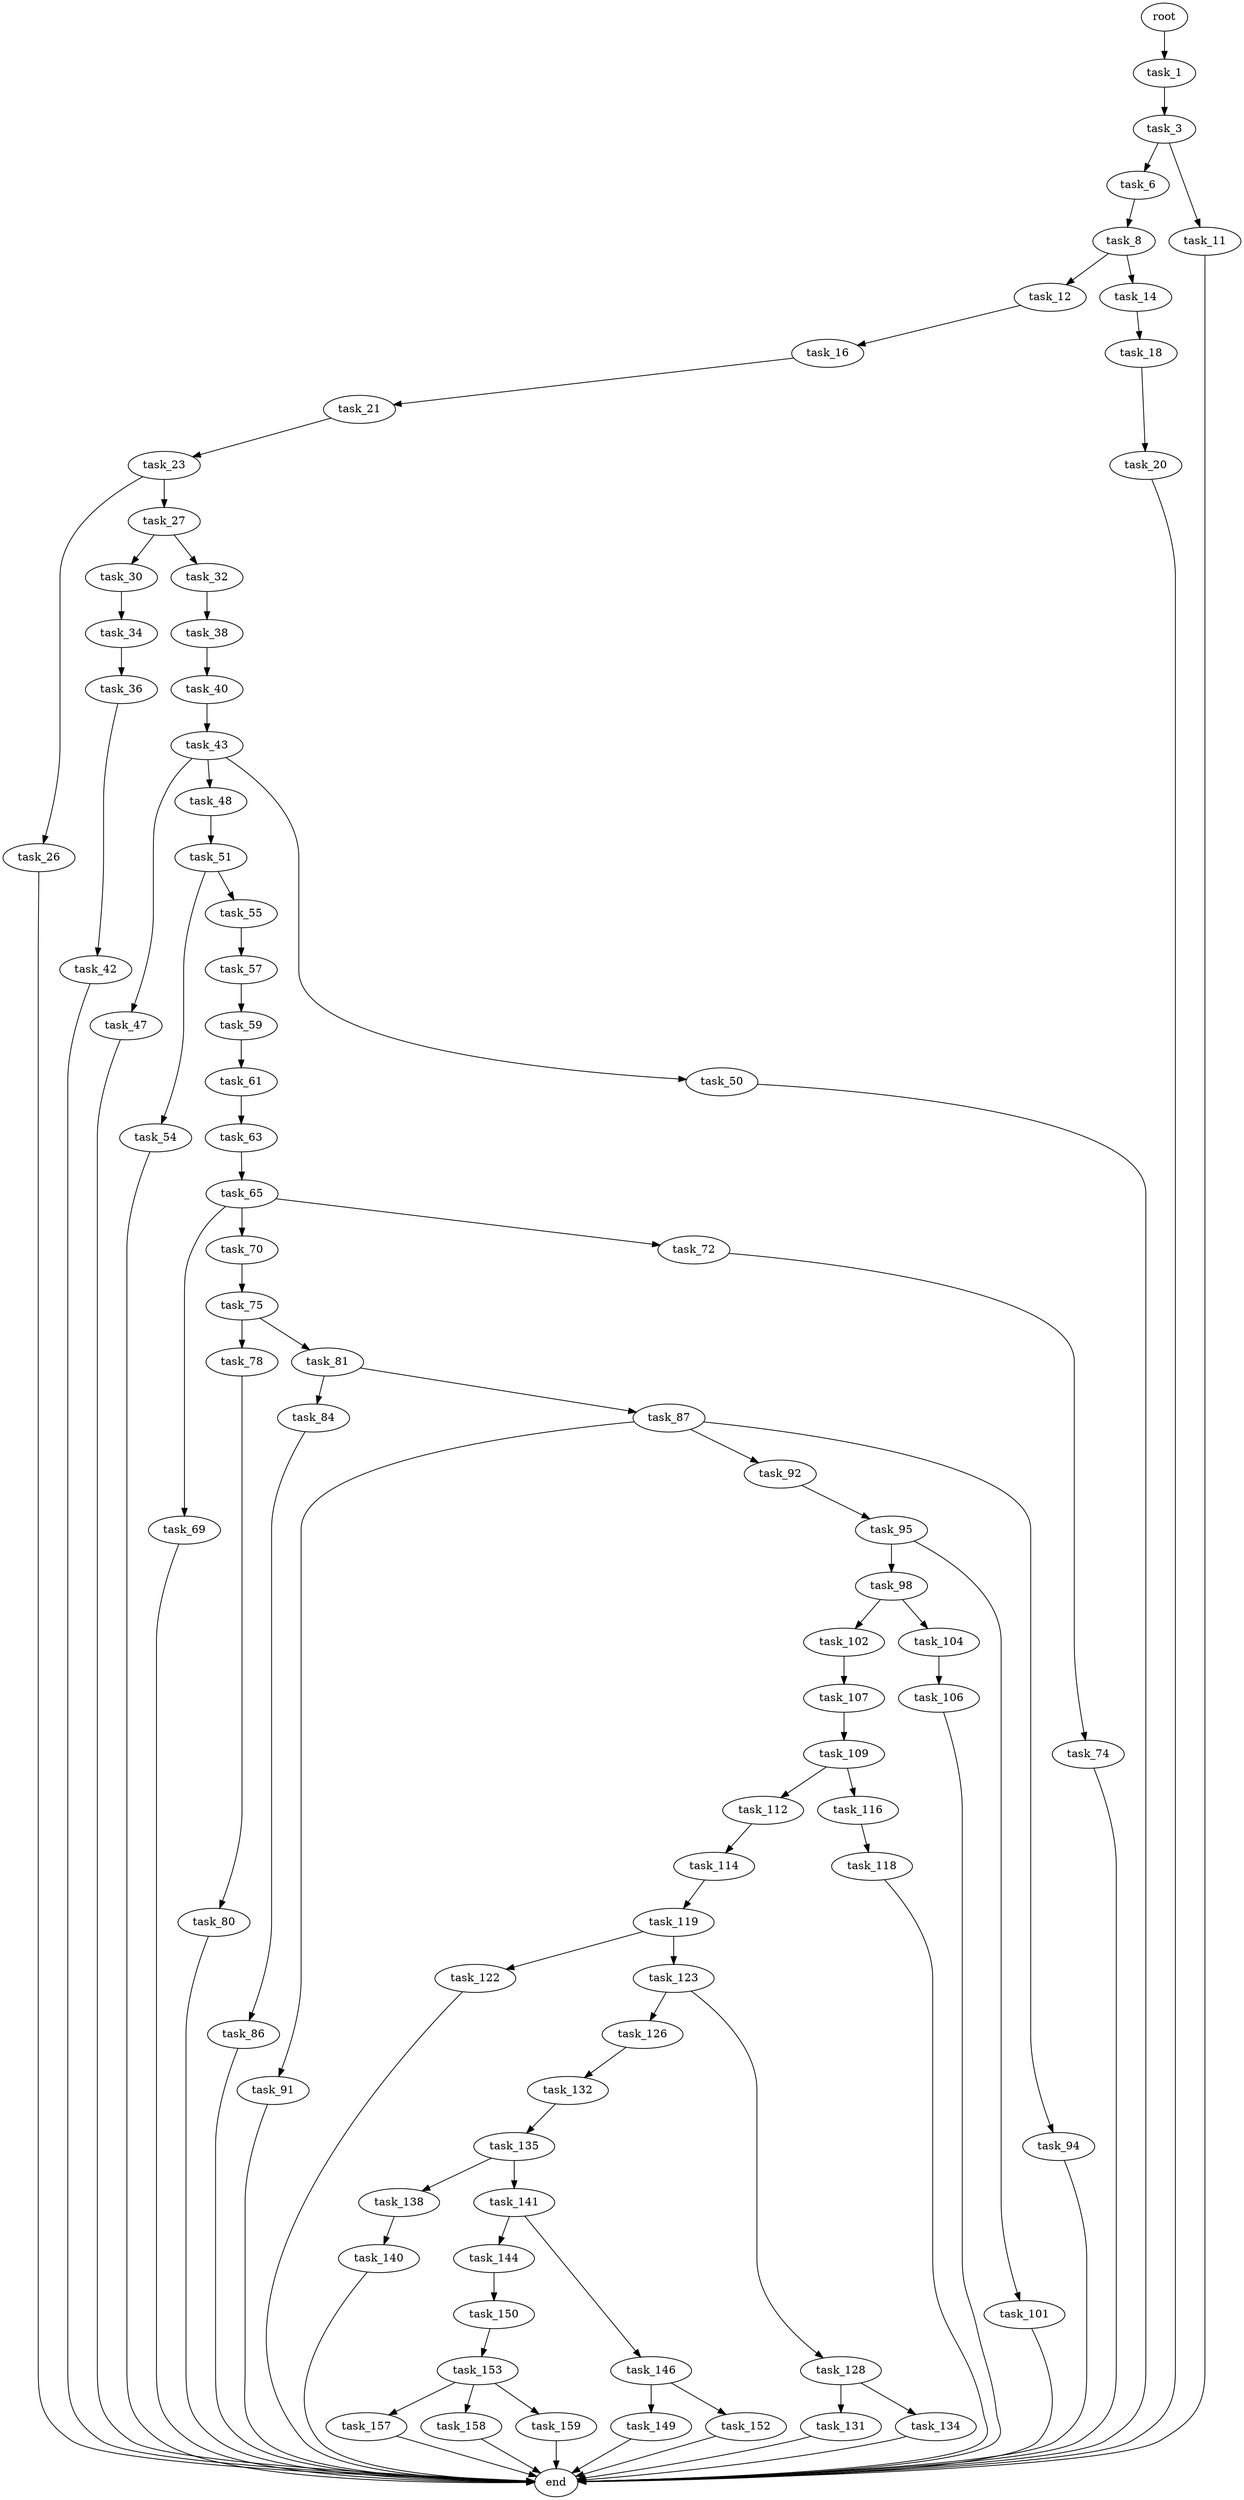 digraph G {
  root [size="0.000000"];
  task_1 [size="68719476736.000000"];
  task_3 [size="9061014036.000000"];
  task_6 [size="8350370090.000000"];
  task_8 [size="2301715461.000000"];
  task_11 [size="3615122562.000000"];
  task_12 [size="46143003440.000000"];
  task_14 [size="2059517950.000000"];
  task_16 [size="33756555353.000000"];
  task_18 [size="1443639989.000000"];
  task_20 [size="18954279320.000000"];
  task_21 [size="662781869759.000000"];
  task_23 [size="28991029248.000000"];
  task_26 [size="2027820396.000000"];
  task_27 [size="368293445632.000000"];
  task_30 [size="231928233984.000000"];
  task_32 [size="362910216023.000000"];
  task_34 [size="4244121456.000000"];
  task_36 [size="1067056056391.000000"];
  task_38 [size="782757789696.000000"];
  task_40 [size="4985598688.000000"];
  task_42 [size="460310226166.000000"];
  task_43 [size="231928233984.000000"];
  task_47 [size="3268709788.000000"];
  task_48 [size="68719476736.000000"];
  task_50 [size="8589934592.000000"];
  task_51 [size="134217728000.000000"];
  task_54 [size="307251181652.000000"];
  task_55 [size="1691901192.000000"];
  task_57 [size="192654429312.000000"];
  task_59 [size="28766850768.000000"];
  task_61 [size="7600806243.000000"];
  task_63 [size="359253287250.000000"];
  task_65 [size="44181857160.000000"];
  task_69 [size="231928233984.000000"];
  task_70 [size="12359113365.000000"];
  task_72 [size="597304754252.000000"];
  task_74 [size="8589934592.000000"];
  task_75 [size="5040526347.000000"];
  task_78 [size="1715825851.000000"];
  task_80 [size="134217728000.000000"];
  task_81 [size="935404490439.000000"];
  task_84 [size="682794593906.000000"];
  task_86 [size="380387448016.000000"];
  task_87 [size="908639368559.000000"];
  task_91 [size="68719476736.000000"];
  task_92 [size="231928233984.000000"];
  task_94 [size="9346163600.000000"];
  task_95 [size="21342092046.000000"];
  task_98 [size="14682042027.000000"];
  task_101 [size="549755813888.000000"];
  task_102 [size="782757789696.000000"];
  task_104 [size="549755813888.000000"];
  task_106 [size="1295339255.000000"];
  task_107 [size="68719476736.000000"];
  task_109 [size="7410815689.000000"];
  task_112 [size="782757789696.000000"];
  task_114 [size="321704749577.000000"];
  task_116 [size="166868371945.000000"];
  task_118 [size="557432142177.000000"];
  task_119 [size="5192878009.000000"];
  task_122 [size="7226248105.000000"];
  task_123 [size="42896570227.000000"];
  task_126 [size="782757789696.000000"];
  task_128 [size="88724110868.000000"];
  task_131 [size="9133658755.000000"];
  task_132 [size="1073741824000.000000"];
  task_134 [size="6985140588.000000"];
  task_135 [size="23204896201.000000"];
  task_138 [size="231928233984.000000"];
  task_140 [size="6802632918.000000"];
  task_141 [size="28991029248.000000"];
  task_144 [size="28991029248.000000"];
  task_146 [size="782757789696.000000"];
  task_149 [size="4484113106.000000"];
  task_150 [size="26216555677.000000"];
  task_152 [size="21421941838.000000"];
  task_153 [size="2435506381.000000"];
  task_157 [size="549755813888.000000"];
  task_158 [size="43421125443.000000"];
  task_159 [size="31787750065.000000"];
  end [size="0.000000"];

  root -> task_1 [size="1.000000"];
  task_1 -> task_3 [size="134217728.000000"];
  task_3 -> task_6 [size="411041792.000000"];
  task_3 -> task_11 [size="411041792.000000"];
  task_6 -> task_8 [size="134217728.000000"];
  task_8 -> task_12 [size="75497472.000000"];
  task_8 -> task_14 [size="75497472.000000"];
  task_11 -> end [size="1.000000"];
  task_12 -> task_16 [size="33554432.000000"];
  task_14 -> task_18 [size="75497472.000000"];
  task_16 -> task_21 [size="134217728.000000"];
  task_18 -> task_20 [size="134217728.000000"];
  task_20 -> end [size="1.000000"];
  task_21 -> task_23 [size="838860800.000000"];
  task_23 -> task_26 [size="75497472.000000"];
  task_23 -> task_27 [size="75497472.000000"];
  task_26 -> end [size="1.000000"];
  task_27 -> task_30 [size="411041792.000000"];
  task_27 -> task_32 [size="411041792.000000"];
  task_30 -> task_34 [size="301989888.000000"];
  task_32 -> task_38 [size="301989888.000000"];
  task_34 -> task_36 [size="209715200.000000"];
  task_36 -> task_42 [size="679477248.000000"];
  task_38 -> task_40 [size="679477248.000000"];
  task_40 -> task_43 [size="536870912.000000"];
  task_42 -> end [size="1.000000"];
  task_43 -> task_47 [size="301989888.000000"];
  task_43 -> task_48 [size="301989888.000000"];
  task_43 -> task_50 [size="301989888.000000"];
  task_47 -> end [size="1.000000"];
  task_48 -> task_51 [size="134217728.000000"];
  task_50 -> end [size="1.000000"];
  task_51 -> task_54 [size="209715200.000000"];
  task_51 -> task_55 [size="209715200.000000"];
  task_54 -> end [size="1.000000"];
  task_55 -> task_57 [size="75497472.000000"];
  task_57 -> task_59 [size="134217728.000000"];
  task_59 -> task_61 [size="134217728.000000"];
  task_61 -> task_63 [size="134217728.000000"];
  task_63 -> task_65 [size="679477248.000000"];
  task_65 -> task_69 [size="33554432.000000"];
  task_65 -> task_70 [size="33554432.000000"];
  task_65 -> task_72 [size="33554432.000000"];
  task_69 -> end [size="1.000000"];
  task_70 -> task_75 [size="838860800.000000"];
  task_72 -> task_74 [size="536870912.000000"];
  task_74 -> end [size="1.000000"];
  task_75 -> task_78 [size="411041792.000000"];
  task_75 -> task_81 [size="411041792.000000"];
  task_78 -> task_80 [size="33554432.000000"];
  task_80 -> end [size="1.000000"];
  task_81 -> task_84 [size="679477248.000000"];
  task_81 -> task_87 [size="679477248.000000"];
  task_84 -> task_86 [size="838860800.000000"];
  task_86 -> end [size="1.000000"];
  task_87 -> task_91 [size="679477248.000000"];
  task_87 -> task_92 [size="679477248.000000"];
  task_87 -> task_94 [size="679477248.000000"];
  task_91 -> end [size="1.000000"];
  task_92 -> task_95 [size="301989888.000000"];
  task_94 -> end [size="1.000000"];
  task_95 -> task_98 [size="33554432.000000"];
  task_95 -> task_101 [size="33554432.000000"];
  task_98 -> task_102 [size="301989888.000000"];
  task_98 -> task_104 [size="301989888.000000"];
  task_101 -> end [size="1.000000"];
  task_102 -> task_107 [size="679477248.000000"];
  task_104 -> task_106 [size="536870912.000000"];
  task_106 -> end [size="1.000000"];
  task_107 -> task_109 [size="134217728.000000"];
  task_109 -> task_112 [size="679477248.000000"];
  task_109 -> task_116 [size="679477248.000000"];
  task_112 -> task_114 [size="679477248.000000"];
  task_114 -> task_119 [size="838860800.000000"];
  task_116 -> task_118 [size="134217728.000000"];
  task_118 -> end [size="1.000000"];
  task_119 -> task_122 [size="134217728.000000"];
  task_119 -> task_123 [size="134217728.000000"];
  task_122 -> end [size="1.000000"];
  task_123 -> task_126 [size="75497472.000000"];
  task_123 -> task_128 [size="75497472.000000"];
  task_126 -> task_132 [size="679477248.000000"];
  task_128 -> task_131 [size="301989888.000000"];
  task_128 -> task_134 [size="301989888.000000"];
  task_131 -> end [size="1.000000"];
  task_132 -> task_135 [size="838860800.000000"];
  task_134 -> end [size="1.000000"];
  task_135 -> task_138 [size="536870912.000000"];
  task_135 -> task_141 [size="536870912.000000"];
  task_138 -> task_140 [size="301989888.000000"];
  task_140 -> end [size="1.000000"];
  task_141 -> task_144 [size="75497472.000000"];
  task_141 -> task_146 [size="75497472.000000"];
  task_144 -> task_150 [size="75497472.000000"];
  task_146 -> task_149 [size="679477248.000000"];
  task_146 -> task_152 [size="679477248.000000"];
  task_149 -> end [size="1.000000"];
  task_150 -> task_153 [size="679477248.000000"];
  task_152 -> end [size="1.000000"];
  task_153 -> task_157 [size="75497472.000000"];
  task_153 -> task_158 [size="75497472.000000"];
  task_153 -> task_159 [size="75497472.000000"];
  task_157 -> end [size="1.000000"];
  task_158 -> end [size="1.000000"];
  task_159 -> end [size="1.000000"];
}
